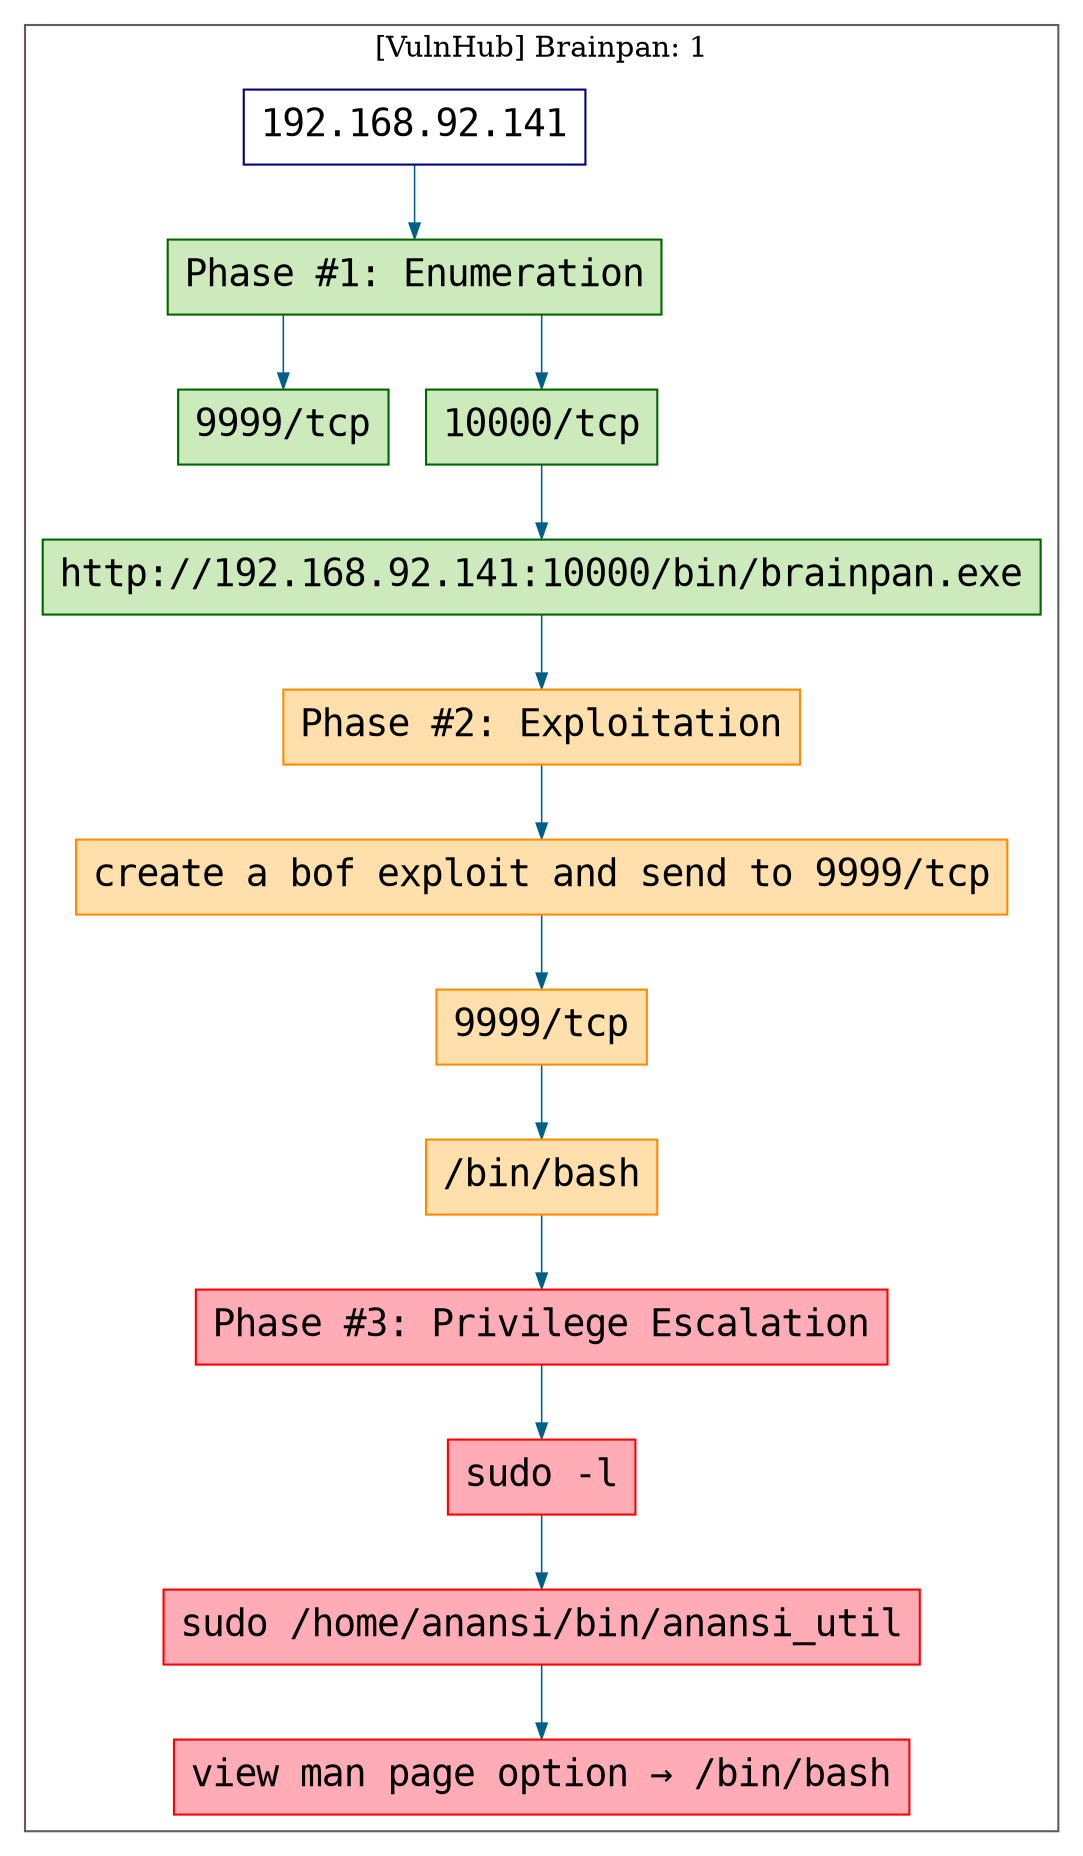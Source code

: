 digraph G {
  #rankdir=LR;
  nodesdictep=1.0; splines="ortho"; K=0.6; overlap=scale; fixedsize=true; resolution=72; bgcolor="#ffffff"; outputorder="edgesfirst";
  node [fontname="courier" fontsize=18 shape=box width=0.25 fillcolor="white" style="filled,solid"];
  edge [style=solid color="#005f87" penwidth=0.75 arrowsize=0.75];

  0[label="192.168.92.141" color="navyblue" fillcolor="#ffffff" tooltip="[VulnHub] Brainpan: 1"];
  10[label="sudo -l" color="red" fillcolor="#ffacb7" tooltip="Phase #3:Privilege Escalation"];
  11[label="sudo /home/anansi/bin/anansi_util" color="red" fillcolor="#ffacb7" tooltip="Phase #3:Privilege Escalation"];
  12[label="view man page option → /bin/bash" color="red" fillcolor="#ffacb7" tooltip="Phase #3:Privilege Escalation"];
  1[label="Phase #1: Enumeration" color="darkgreen" fillcolor="#cceabb" tooltip="Phase #1:Enumeration"];
  2[label="9999/tcp" color="darkgreen" fillcolor="#cceabb" tooltip="Phase #1:Enumeration"];
  3[label="10000/tcp" color="darkgreen" fillcolor="#cceabb" tooltip="Phase #1:Enumeration"];
  4[label="http://192.168.92.141:10000/bin/brainpan.exe" color="darkgreen" fillcolor="#cceabb" tooltip="Phase #1:Enumeration"];
  5[label="Phase #2: Exploitation" color="darkorange" fillcolor="#ffe0ac" tooltip="Phase #2:Exploitation"];
  6[label="create a bof exploit and send to 9999/tcp" color="darkorange" fillcolor="#ffe0ac" tooltip="Phase #2:Exploitation"];
  7[label="9999/tcp" color="darkorange" fillcolor="#ffe0ac" tooltip="Phase #2:Exploitation"];
  8[label="/bin/bash" color="darkorange" fillcolor="#ffe0ac" tooltip="Phase #2:Exploitation"];
  9[label="Phase #3: Privilege Escalation" color="red" fillcolor="#ffacb7" tooltip="Phase #3:Privilege Escalation"];

  subgraph cluster_0 {
    node [style="filled,solid"];
    label = "[VulnHub] Brainpan: 1";
    color = "#665957";
    0 -> 1 [color="#005f87"];
    1 -> 2 [color="#005f87"];
    1 -> 3 [color="#005f87"];
    10 -> 11 [color="#005f87"];
    11 -> 12 [color="#005f87"];
    3 -> 4 [color="#005f87"];
    4 -> 5 [color="#005f87"];
    5 -> 6 [color="#005f87"];
    6 -> 7 [color="#005f87"];
    7 -> 8 [color="#005f87"];
    8 -> 9 [color="#005f87"];
    9 -> 10 [color="#005f87"];
  }
}
